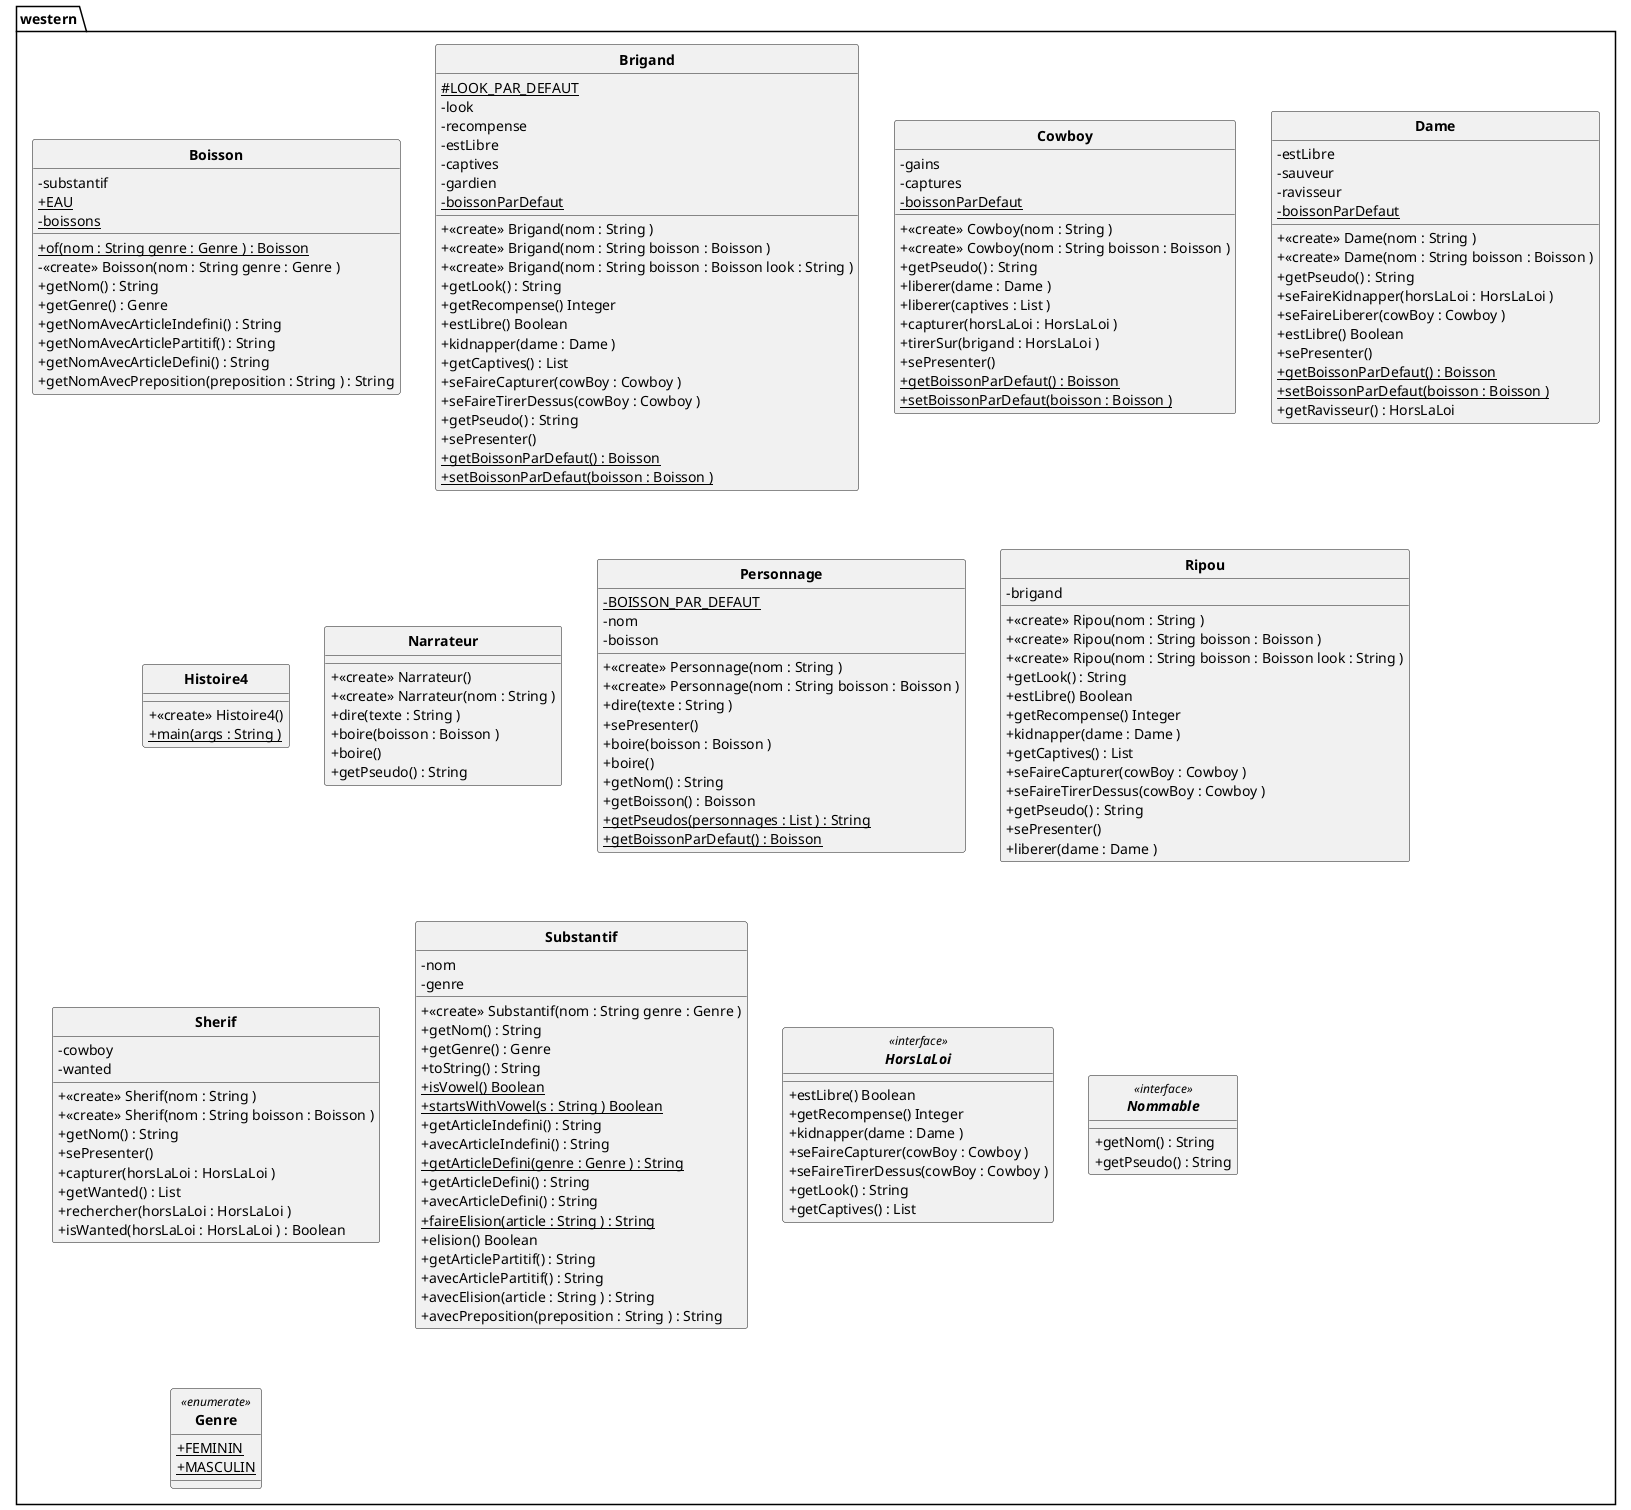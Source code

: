 @startuml
skinparam style strictuml
skinparam classFontStyle Bold
skinparam classAttributeIconSize 0
package western{
class Boisson { 
  - substantif
  +{static} EAU
  -{static} boissons
  +{static} of(nom : String genre : Genre ) : Boisson
  - <<create>> Boisson(nom : String genre : Genre ) 
  + getNom() : String
  + getGenre() : Genre
  + getNomAvecArticleIndefini() : String
  + getNomAvecArticlePartitif() : String
  + getNomAvecArticleDefini() : String
  + getNomAvecPreposition(preposition : String ) : String
}

class Brigand { 
  #{static} LOOK_PAR_DEFAUT
  - look
  - recompense
  - estLibre
  - captives
  - gardien
  + <<create>> Brigand(nom : String ) 
  + <<create>> Brigand(nom : String boisson : Boisson ) 
  + <<create>> Brigand(nom : String boisson : Boisson look : String ) 
  + getLook() : String
  + getRecompense() Integer
  + estLibre() Boolean
  + kidnapper(dame : Dame ) 
  + getCaptives() : List
  + seFaireCapturer(cowBoy : Cowboy ) 
  + seFaireTirerDessus(cowBoy : Cowboy ) 
  + getPseudo() : String
  + sePresenter() 
  -{static} boissonParDefaut
  +{static} getBoissonParDefaut() : Boisson
  +{static} setBoissonParDefaut(boisson : Boisson ) 
}

class Cowboy { 
  - gains
  - captures
  + <<create>> Cowboy(nom : String ) 
  + <<create>> Cowboy(nom : String boisson : Boisson ) 
  + getPseudo() : String
  + liberer(dame : Dame ) 
  + liberer(captives : List ) 
  + capturer(horsLaLoi : HorsLaLoi ) 
  + tirerSur(brigand : HorsLaLoi ) 
  + sePresenter() 
  -{static} boissonParDefaut
  +{static} getBoissonParDefaut() : Boisson
  +{static} setBoissonParDefaut(boisson : Boisson ) 
}

class Dame { 
  - estLibre
  - sauveur
  - ravisseur
  + <<create>> Dame(nom : String ) 
  + <<create>> Dame(nom : String boisson : Boisson ) 
  + getPseudo() : String
  + seFaireKidnapper(horsLaLoi : HorsLaLoi ) 
  + seFaireLiberer(cowBoy : Cowboy ) 
  + estLibre() Boolean
  + sePresenter() 
  -{static} boissonParDefaut
  +{static} getBoissonParDefaut() : Boisson
  +{static} setBoissonParDefaut(boisson : Boisson ) 
  + getRavisseur() : HorsLaLoi
}

class Histoire4 { 
  + <<create>> Histoire4() 
  +{static} main(args : String ) 
}

class Narrateur { 
  + <<create>> Narrateur() 
  + <<create>> Narrateur(nom : String ) 
  + dire(texte : String ) 
  + boire(boisson : Boisson ) 
  + boire() 
  + getPseudo() : String
}

class Personnage { 
  -{static} BOISSON_PAR_DEFAUT
  - nom
  - boisson
  + <<create>> Personnage(nom : String ) 
  + <<create>> Personnage(nom : String boisson : Boisson ) 
  + dire(texte : String ) 
  + sePresenter() 
  + boire(boisson : Boisson ) 
  + boire() 
  + getNom() : String
  + getBoisson() : Boisson
  +{static} getPseudos(personnages : List ) : String
  +{static} getBoissonParDefaut() : Boisson
}

class Ripou { 
  - brigand
  + <<create>> Ripou(nom : String ) 
  + <<create>> Ripou(nom : String boisson : Boisson ) 
  + <<create>> Ripou(nom : String boisson : Boisson look : String ) 
  + getLook() : String
  + estLibre() Boolean
  + getRecompense() Integer
  + kidnapper(dame : Dame ) 
  + getCaptives() : List
  + seFaireCapturer(cowBoy : Cowboy ) 
  + seFaireTirerDessus(cowBoy : Cowboy ) 
  + getPseudo() : String
  + sePresenter() 
  + liberer(dame : Dame ) 
}

class Sherif { 
  - cowboy
  - wanted
  + <<create>> Sherif(nom : String ) 
  + <<create>> Sherif(nom : String boisson : Boisson ) 
  + getNom() : String
  + sePresenter() 
  + capturer(horsLaLoi : HorsLaLoi ) 
  + getWanted() : List
  + rechercher(horsLaLoi : HorsLaLoi ) 
  + isWanted(horsLaLoi : HorsLaLoi ) : Boolean
}

class Substantif { 
  - nom
  - genre
  + <<create>> Substantif(nom : String genre : Genre ) 
  + getNom() : String
  + getGenre() : Genre
  + toString() : String
  +{static} isVowel() Boolean
  +{static} startsWithVowel(s : String ) Boolean
  + getArticleIndefini() : String
  + avecArticleIndefini() : String
  +{static} getArticleDefini(genre : Genre ) : String
  + getArticleDefini() : String
  + avecArticleDefini() : String
  +{static} faireElision(article : String ) : String
  + elision() Boolean
  + getArticlePartitif() : String
  + avecArticlePartitif() : String
  + avecElision(article : String ) : String
  + avecPreposition(preposition : String ) : String
}

interface HorsLaLoi <<interface>> {
  +  estLibre() Boolean
  +  getRecompense() Integer
  +  kidnapper(dame : Dame ) 
  +  seFaireCapturer(cowBoy : Cowboy ) 
  +  seFaireTirerDessus(cowBoy : Cowboy ) 
  +  getLook() : String
  +  getCaptives() : List
}

interface Nommable <<interface>> {
  +  getNom() : String
  +  getPseudo() : String
}

enum Genre <<enumerate>> {
  +{static} FEMININ
  +{static} MASCULIN
}

}
@enduml
